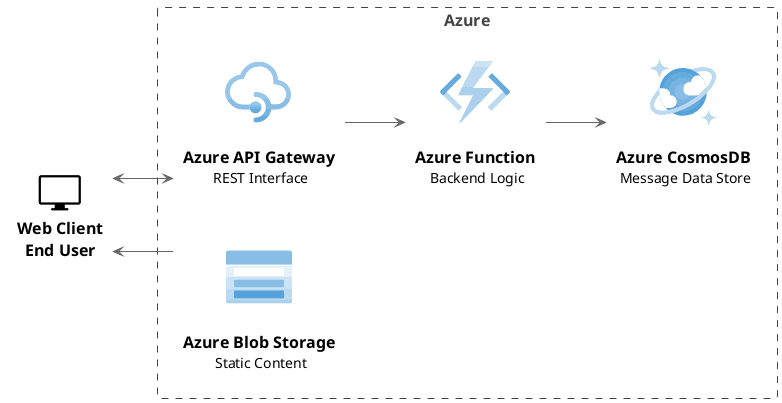 @startuml
!include <C4/C4_Container>
!include <C4/C4_Component>
!include <tupadr3/font-awesome-5/server>
!include <tupadr3/govicons/desktop>
!include <azure/AzureCommon>

!include <azure/AzureSimplified>
!include <azure/Storage/AzureBlobStorage>
!include <azure/Web/AzureAPIManagement>
!include <azure/Compute/AzureFunction>
!include <azure/Databases/AzureCosmosDb>


HIDE_STEREOTYPE()
LAYOUT_LEFT_RIGHT()
AddElementTag("no color", $fontColor="black", $bgColor="white",$borderColor="white")


skinparam linetype ortho

Boundary(aws, "Azure"){
    
AzureAPIManagement(api_gateway,"Azure API Gateway \n REST Interface","Rest", $tags="no color")
AzureBlobStorage(azure_blob,"Azure Blob Storage \n Static Content","Static Content")
AzureFunction(azure_function,"Azure Function \n Backend Logic"," ")
AzureCosmosDb(azure_cosmosdb,"Azure CosmosDB \n Message Data Store","")
}

System(client, "Web Client \n End User",$sprite="desktop", $tags="no color")

'System(api_gateway, "API Gateway",$sprite="APIGateway")



client <--> api_gateway
azure_blob -U-> client
api_gateway --> azure_function
azure_function --> azure_cosmosdb


@enduml